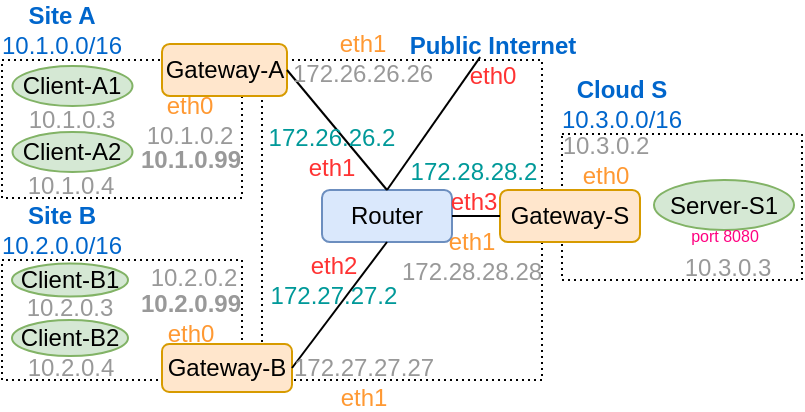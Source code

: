 <mxfile version="20.8.20" type="device"><diagram id="-L3iBQajqbCqiKy16nGl" name="Page-1"><mxGraphModel dx="558" dy="271" grid="1" gridSize="10" guides="1" tooltips="1" connect="1" arrows="1" fold="1" page="1" pageScale="1" pageWidth="827" pageHeight="1169" math="0" shadow="0"><root><mxCell id="0"/><mxCell id="1" parent="0"/><mxCell id="aXKypCnKO94ALb1SA6uv-12" value="" style="verticalLabelPosition=bottom;verticalAlign=top;html=1;shape=mxgraph.basic.rect;fillColor2=none;strokeWidth=1;size=20;indent=5;dashed=1;dashPattern=1 2;" parent="1" vertex="1"><mxGeometry x="360" y="227" width="120" height="73" as="geometry"/></mxCell><mxCell id="aXKypCnKO94ALb1SA6uv-3" value="" style="verticalLabelPosition=bottom;verticalAlign=top;html=1;shape=mxgraph.basic.rect;fillColor2=none;strokeWidth=1;size=20;indent=5;dashed=1;dashPattern=1 2;" parent="1" vertex="1"><mxGeometry x="80" y="190" width="120" height="69" as="geometry"/></mxCell><mxCell id="aXKypCnKO94ALb1SA6uv-1" value="Client-A1" style="ellipse;whiteSpace=wrap;html=1;fillColor=#d5e8d4;strokeColor=#82b366;" parent="1" vertex="1"><mxGeometry x="85.25" y="193" width="60" height="20" as="geometry"/></mxCell><mxCell id="aXKypCnKO94ALb1SA6uv-2" value="Client-A2" style="ellipse;whiteSpace=wrap;html=1;fillColor=#d5e8d4;strokeColor=#82b366;" parent="1" vertex="1"><mxGeometry x="85.25" y="226" width="60" height="20" as="geometry"/></mxCell><mxCell id="aXKypCnKO94ALb1SA6uv-4" value="" style="verticalLabelPosition=bottom;verticalAlign=top;html=1;shape=mxgraph.basic.rect;fillColor2=none;strokeWidth=1;size=20;indent=5;dashed=1;dashPattern=1 2;" parent="1" vertex="1"><mxGeometry x="80" y="290" width="120" height="60" as="geometry"/></mxCell><mxCell id="aXKypCnKO94ALb1SA6uv-5" value="Client-B1" style="ellipse;whiteSpace=wrap;html=1;fillColor=#d5e8d4;strokeColor=#82b366;" parent="1" vertex="1"><mxGeometry x="85" y="291.75" width="58" height="16.5" as="geometry"/></mxCell><mxCell id="aXKypCnKO94ALb1SA6uv-6" value="Client-B2" style="ellipse;whiteSpace=wrap;html=1;fillColor=#d5e8d4;strokeColor=#82b366;" parent="1" vertex="1"><mxGeometry x="85" y="320" width="58" height="18" as="geometry"/></mxCell><mxCell id="aXKypCnKO94ALb1SA6uv-13" value="" style="verticalLabelPosition=bottom;verticalAlign=top;html=1;shape=mxgraph.basic.rect;fillColor2=none;strokeWidth=1;size=20;indent=5;dashed=1;dashPattern=1 2;" parent="1" vertex="1"><mxGeometry x="210" y="190" width="140" height="160" as="geometry"/></mxCell><mxCell id="aXKypCnKO94ALb1SA6uv-7" value="Gateway-A" style="rounded=1;whiteSpace=wrap;html=1;fillColor=#ffe6cc;strokeColor=#d79b00;" parent="1" vertex="1"><mxGeometry x="160" y="182" width="62.5" height="26" as="geometry"/></mxCell><mxCell id="aXKypCnKO94ALb1SA6uv-8" value="Gateway-B" style="rounded=1;whiteSpace=wrap;html=1;fillColor=#ffe6cc;strokeColor=#d79b00;" parent="1" vertex="1"><mxGeometry x="160" y="332" width="65" height="24" as="geometry"/></mxCell><mxCell id="aXKypCnKO94ALb1SA6uv-9" value="Router" style="rounded=1;whiteSpace=wrap;html=1;fillColor=#dae8fc;strokeColor=#6c8ebf;" parent="1" vertex="1"><mxGeometry x="240" y="255" width="65" height="26" as="geometry"/></mxCell><mxCell id="aXKypCnKO94ALb1SA6uv-10" value="Gateway-S" style="rounded=1;whiteSpace=wrap;html=1;fillColor=#ffe6cc;strokeColor=#d79b00;" parent="1" vertex="1"><mxGeometry x="329" y="255" width="70" height="26" as="geometry"/></mxCell><mxCell id="aXKypCnKO94ALb1SA6uv-11" value="Server-S1" style="ellipse;whiteSpace=wrap;html=1;fillColor=#d5e8d4;strokeColor=#82b366;" parent="1" vertex="1"><mxGeometry x="406" y="250" width="70" height="25" as="geometry"/></mxCell><mxCell id="aXKypCnKO94ALb1SA6uv-14" value="" style="endArrow=none;html=1;rounded=0;exitX=1;exitY=0.5;exitDx=0;exitDy=0;entryX=0.5;entryY=1;entryDx=0;entryDy=0;" parent="1" source="aXKypCnKO94ALb1SA6uv-8" target="aXKypCnKO94ALb1SA6uv-9" edge="1"><mxGeometry width="50" height="50" relative="1" as="geometry"><mxPoint x="360" y="330" as="sourcePoint"/><mxPoint x="410" y="280" as="targetPoint"/></mxGeometry></mxCell><mxCell id="aXKypCnKO94ALb1SA6uv-15" value="" style="endArrow=none;html=1;rounded=0;exitX=1;exitY=0.5;exitDx=0;exitDy=0;entryX=0;entryY=0.5;entryDx=0;entryDy=0;" parent="1" source="aXKypCnKO94ALb1SA6uv-9" target="aXKypCnKO94ALb1SA6uv-10" edge="1"><mxGeometry width="50" height="50" relative="1" as="geometry"><mxPoint x="258.48" y="371.02" as="sourcePoint"/><mxPoint x="350" y="290" as="targetPoint"/></mxGeometry></mxCell><mxCell id="aXKypCnKO94ALb1SA6uv-16" value="" style="endArrow=none;html=1;rounded=0;entryX=0.5;entryY=0;entryDx=0;entryDy=0;exitX=1;exitY=0.5;exitDx=0;exitDy=0;" parent="1" source="aXKypCnKO94ALb1SA6uv-7" target="aXKypCnKO94ALb1SA6uv-9" edge="1"><mxGeometry width="50" height="50" relative="1" as="geometry"><mxPoint x="239" y="221" as="sourcePoint"/><mxPoint x="339" y="237" as="targetPoint"/></mxGeometry></mxCell><mxCell id="aXKypCnKO94ALb1SA6uv-17" value="&lt;b&gt;Site A&lt;/b&gt;&lt;br&gt;10.1.0.0/16" style="text;html=1;strokeColor=none;fillColor=none;align=center;verticalAlign=middle;whiteSpace=wrap;rounded=0;fontColor=#0066CC;" parent="1" vertex="1"><mxGeometry x="80" y="160" width="60" height="30" as="geometry"/></mxCell><mxCell id="aXKypCnKO94ALb1SA6uv-18" value="&lt;b&gt;Site B&lt;/b&gt;&lt;br&gt;10.2.0.0/16" style="text;html=1;strokeColor=none;fillColor=none;align=center;verticalAlign=middle;whiteSpace=wrap;rounded=0;fontColor=#0066CC;" parent="1" vertex="1"><mxGeometry x="80" y="260" width="60" height="30" as="geometry"/></mxCell><mxCell id="aXKypCnKO94ALb1SA6uv-20" value="&lt;span style=&quot;border-color: var(--border-color);&quot;&gt;&lt;b&gt;Public Internet&lt;/b&gt;&lt;br&gt;&lt;font color=&quot;#ff3333&quot;&gt;eth0&lt;/font&gt;&lt;br&gt;&lt;/span&gt;" style="text;html=1;strokeColor=none;fillColor=none;align=center;verticalAlign=middle;whiteSpace=wrap;rounded=0;fontColor=#0066CC;" parent="1" vertex="1"><mxGeometry x="278" y="180" width="95" height="20" as="geometry"/></mxCell><mxCell id="aXKypCnKO94ALb1SA6uv-21" value="" style="endArrow=none;html=1;rounded=0;exitX=0.5;exitY=0;exitDx=0;exitDy=0;entryX=0.779;entryY=-0.009;entryDx=0;entryDy=0;entryPerimeter=0;" parent="1" source="aXKypCnKO94ALb1SA6uv-9" target="aXKypCnKO94ALb1SA6uv-13" edge="1"><mxGeometry width="50" height="50" relative="1" as="geometry"><mxPoint x="258.48" y="371.02" as="sourcePoint"/><mxPoint x="350" y="290" as="targetPoint"/></mxGeometry></mxCell><mxCell id="aXKypCnKO94ALb1SA6uv-22" value="&lt;b&gt;Cloud S&lt;br&gt;&lt;/b&gt;10.3.0.0/16" style="text;html=1;strokeColor=none;fillColor=none;align=center;verticalAlign=middle;whiteSpace=wrap;rounded=0;fontColor=#0066CC;" parent="1" vertex="1"><mxGeometry x="360" y="197" width="60" height="30" as="geometry"/></mxCell><mxCell id="aXKypCnKO94ALb1SA6uv-23" value="10.1.0.3" style="text;html=1;strokeColor=none;fillColor=none;align=center;verticalAlign=middle;whiteSpace=wrap;rounded=0;fontColor=#999999;" parent="1" vertex="1"><mxGeometry x="85" y="217" width="59.75" height="6" as="geometry"/></mxCell><mxCell id="aXKypCnKO94ALb1SA6uv-24" value="10.1.0.4" style="text;html=1;strokeColor=none;fillColor=none;align=center;verticalAlign=middle;whiteSpace=wrap;rounded=0;fontColor=#999999;" parent="1" vertex="1"><mxGeometry x="83.5" y="250" width="61" height="5" as="geometry"/></mxCell><mxCell id="aXKypCnKO94ALb1SA6uv-25" value="10.2.0.3" style="text;html=1;strokeColor=none;fillColor=none;align=center;verticalAlign=middle;whiteSpace=wrap;rounded=0;fontColor=#999999;" parent="1" vertex="1"><mxGeometry x="90" y="310" width="48" height="8" as="geometry"/></mxCell><mxCell id="aXKypCnKO94ALb1SA6uv-26" value="10.2.0.4" style="text;html=1;strokeColor=none;fillColor=none;align=center;verticalAlign=middle;whiteSpace=wrap;rounded=0;fontColor=#999999;" parent="1" vertex="1"><mxGeometry x="90.75" y="340.5" width="46.5" height="7" as="geometry"/></mxCell><mxCell id="aXKypCnKO94ALb1SA6uv-27" value="10.3.0.3" style="text;html=1;strokeColor=none;fillColor=none;align=center;verticalAlign=middle;whiteSpace=wrap;rounded=0;fontColor=#999999;" parent="1" vertex="1"><mxGeometry x="417" y="290" width="52" height="8.25" as="geometry"/></mxCell><mxCell id="aXKypCnKO94ALb1SA6uv-28" value="&lt;font color=&quot;#ff9933&quot;&gt;eth0&lt;br&gt;&lt;/font&gt;10.1.0.2" style="text;html=1;strokeColor=none;fillColor=none;align=center;verticalAlign=middle;whiteSpace=wrap;rounded=0;fontColor=#999999;" parent="1" vertex="1"><mxGeometry x="145" y="210" width="58" height="20" as="geometry"/></mxCell><mxCell id="aXKypCnKO94ALb1SA6uv-29" value="10.2.0.2" style="text;html=1;strokeColor=none;fillColor=none;align=center;verticalAlign=middle;whiteSpace=wrap;rounded=0;fontColor=#999999;" parent="1" vertex="1"><mxGeometry x="147.25" y="289" width="58" height="20" as="geometry"/></mxCell><mxCell id="aXKypCnKO94ALb1SA6uv-30" value="10.3.0.2&lt;br&gt;&lt;span style=&quot;color: rgb(255, 153, 51);&quot;&gt;eth0&lt;/span&gt;" style="text;html=1;strokeColor=none;fillColor=none;align=center;verticalAlign=middle;whiteSpace=wrap;rounded=0;fontColor=#999999;" parent="1" vertex="1"><mxGeometry x="353" y="230" width="58" height="20" as="geometry"/></mxCell><mxCell id="aXKypCnKO94ALb1SA6uv-31" value="172.26.26.2&lt;br&gt;&lt;font color=&quot;#ff3333&quot;&gt;eth1&lt;/font&gt;" style="text;html=1;strokeColor=none;fillColor=none;align=center;verticalAlign=middle;whiteSpace=wrap;rounded=0;fontColor=#009999;" parent="1" vertex="1"><mxGeometry x="210" y="226" width="70" height="20" as="geometry"/></mxCell><mxCell id="aXKypCnKO94ALb1SA6uv-34" value="&lt;font color=&quot;#ff3333&quot;&gt;eth2&lt;/font&gt;&lt;br&gt;172.27.27.2" style="text;html=1;strokeColor=none;fillColor=none;align=center;verticalAlign=middle;whiteSpace=wrap;rounded=0;fontColor=#009999;" parent="1" vertex="1"><mxGeometry x="211" y="290" width="70" height="20" as="geometry"/></mxCell><mxCell id="aXKypCnKO94ALb1SA6uv-35" value="172.28.28.2&lt;br&gt;&lt;font color=&quot;#ff3333&quot;&gt;eth3&lt;/font&gt;" style="text;html=1;strokeColor=none;fillColor=none;align=center;verticalAlign=middle;whiteSpace=wrap;rounded=0;fontColor=#009999;" parent="1" vertex="1"><mxGeometry x="280.5" y="242.5" width="70" height="20" as="geometry"/></mxCell><mxCell id="aXKypCnKO94ALb1SA6uv-37" value="&lt;span style=&quot;color: rgb(255, 153, 51);&quot;&gt;eth1&lt;/span&gt;&lt;br&gt;172.28.28.28" style="text;html=1;strokeColor=none;fillColor=none;align=center;verticalAlign=middle;whiteSpace=wrap;rounded=0;fontColor=#999999;" parent="1" vertex="1"><mxGeometry x="280" y="278" width="70" height="20" as="geometry"/></mxCell><mxCell id="aXKypCnKO94ALb1SA6uv-38" value="&lt;span style=&quot;color: rgb(255, 153, 51);&quot;&gt;eth1&lt;/span&gt;&lt;br&gt;172.26.26.26" style="text;html=1;strokeColor=none;fillColor=none;align=center;verticalAlign=middle;whiteSpace=wrap;rounded=0;fontColor=#999999;" parent="1" vertex="1"><mxGeometry x="232" y="179" width="57" height="20" as="geometry"/></mxCell><mxCell id="aXKypCnKO94ALb1SA6uv-40" value="172.27.27.27&lt;br&gt;&lt;span style=&quot;color: rgb(255, 153, 51);&quot;&gt;eth1&lt;/span&gt;" style="text;html=1;strokeColor=none;fillColor=none;align=center;verticalAlign=middle;whiteSpace=wrap;rounded=0;fontColor=#999999;" parent="1" vertex="1"><mxGeometry x="233" y="340.5" width="56" height="20" as="geometry"/></mxCell><mxCell id="8ddHJlEhwti3hABUpaHy-3" value="&lt;b&gt;10.1.0.99&lt;/b&gt;" style="text;html=1;strokeColor=none;fillColor=none;align=center;verticalAlign=middle;whiteSpace=wrap;rounded=0;fontColor=#999999;" parent="1" vertex="1"><mxGeometry x="143.5" y="230" width="61" height="20" as="geometry"/></mxCell><mxCell id="8ddHJlEhwti3hABUpaHy-4" value="&lt;b&gt;10.2.0.99&lt;/b&gt;&lt;br&gt;&lt;font color=&quot;#ff9933&quot;&gt;eth0&lt;/font&gt;" style="text;html=1;strokeColor=none;fillColor=none;align=center;verticalAlign=middle;whiteSpace=wrap;rounded=0;fontColor=#999999;" parent="1" vertex="1"><mxGeometry x="144.25" y="309" width="61" height="20" as="geometry"/></mxCell><mxCell id="i7L1LLbgNS6fSiVqBptD-4" value="&lt;font style=&quot;font-size: 8px;&quot;&gt;&lt;font style=&quot;font-size: 8px;&quot; color=&quot;#ff0080&quot;&gt;port&amp;nbsp;&lt;/font&gt;&lt;font style=&quot;font-size: 8px;&quot; color=&quot;#ff0080&quot;&gt;8080&lt;/font&gt;&lt;/font&gt;" style="text;html=1;strokeColor=none;fillColor=none;align=center;verticalAlign=middle;whiteSpace=wrap;rounded=0;fontColor=#999999;" parent="1" vertex="1"><mxGeometry x="413.5" y="271" width="55" height="12" as="geometry"/></mxCell></root></mxGraphModel></diagram></mxfile>